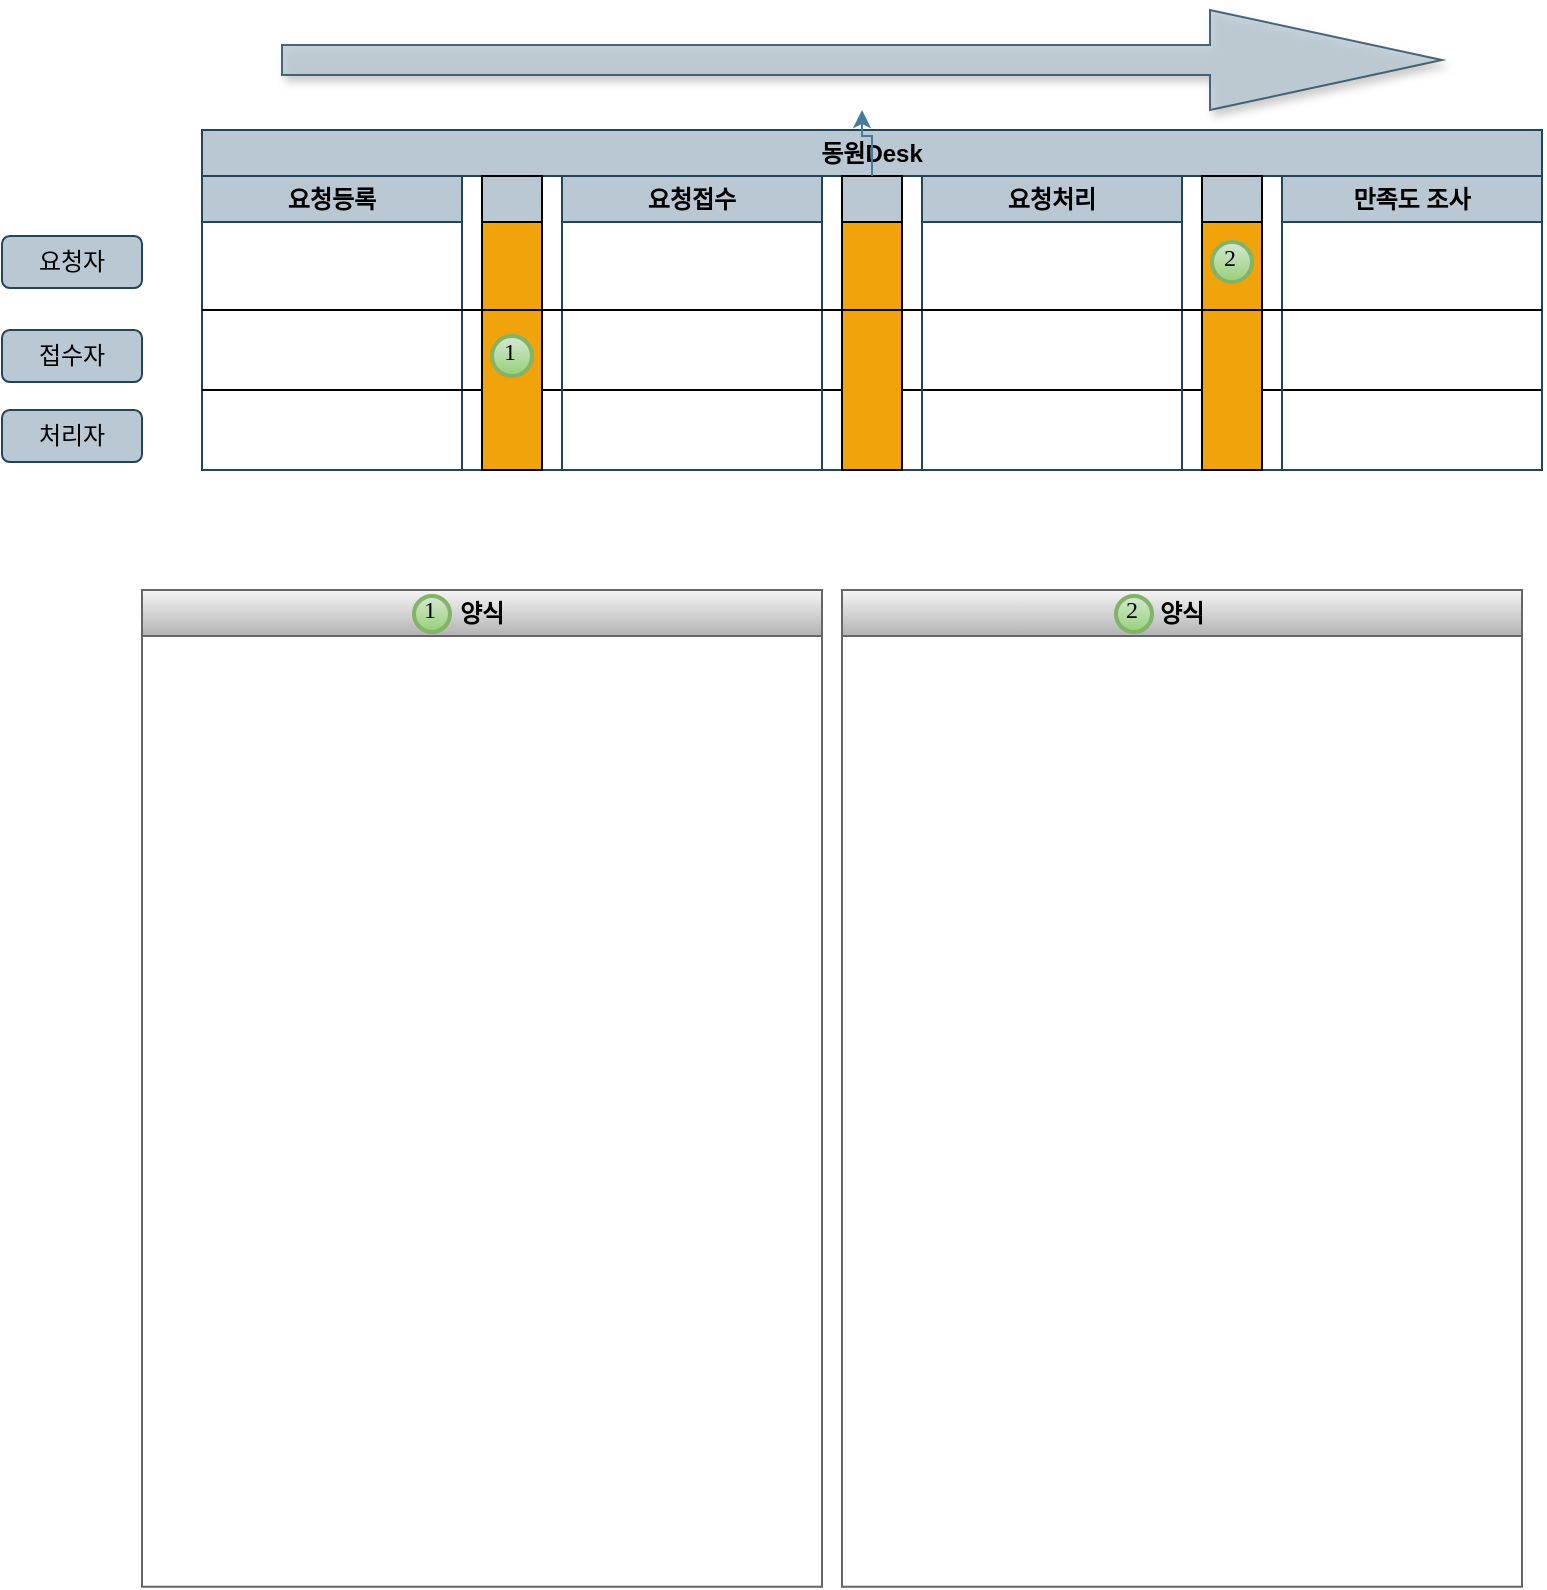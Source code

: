<mxfile version="21.0.10" type="github" pages="4">
  <diagram id="CYxEf5SZH4w97EDfuLLY" name="SR단순">
    <mxGraphModel dx="1183" dy="1794" grid="1" gridSize="10" guides="1" tooltips="1" connect="1" arrows="1" fold="1" page="1" pageScale="1" pageWidth="827" pageHeight="1169" math="0" shadow="0">
      <root>
        <mxCell id="0" />
        <mxCell id="1" parent="0" />
        <mxCell id="g7sWkjGeHu26Rh71iulq-3" value="제목 없는 레이어" parent="0" />
        <mxCell id="g7sWkjGeHu26Rh71iulq-11" value="제목 없는 레이어" parent="0" />
        <mxCell id="g7sWkjGeHu26Rh71iulq-19" value="제목 없는 레이어" parent="0" />
        <mxCell id="g7sWkjGeHu26Rh71iulq-25" value="" style="shape=singleArrow;direction=west;whiteSpace=wrap;html=1;rotation=-180;fillColor=#bac8d3;opacity=80;strokeWidth=1;shadow=1;fontFamily=나눔고딕;rounded=0;labelBackgroundColor=none;strokeColor=#23445d;" vertex="1" parent="g7sWkjGeHu26Rh71iulq-19">
          <mxGeometry x="330" y="-290" width="580" height="50" as="geometry" />
        </mxCell>
        <mxCell id="M0eQ1IDOB_HOf2DSMLBI-16" value="동원Desk" style="swimlane;whiteSpace=wrap;html=1;strokeColor=#23445d;fillColor=#bac8d3;" vertex="1" parent="g7sWkjGeHu26Rh71iulq-19">
          <mxGeometry x="290" y="-230" width="670" height="170" as="geometry" />
        </mxCell>
        <mxCell id="M0eQ1IDOB_HOf2DSMLBI-25" value="요청등록" style="swimlane;whiteSpace=wrap;html=1;strokeColor=#23445d;fillColor=#bac8d3;" vertex="1" parent="M0eQ1IDOB_HOf2DSMLBI-16">
          <mxGeometry y="23" width="130" height="147" as="geometry" />
        </mxCell>
        <mxCell id="sChz2REbi81YPV6OnzVI-2" value="" style="endArrow=none;html=1;rounded=0;strokeColor=#000000;fontColor=#1D3557;fillColor=#A8DADC;" edge="1" parent="M0eQ1IDOB_HOf2DSMLBI-25">
          <mxGeometry width="50" height="50" relative="1" as="geometry">
            <mxPoint y="107" as="sourcePoint" />
            <mxPoint x="670" y="107" as="targetPoint" />
          </mxGeometry>
        </mxCell>
        <mxCell id="M0eQ1IDOB_HOf2DSMLBI-28" value="요청접수" style="swimlane;whiteSpace=wrap;html=1;strokeColor=#23445d;fillColor=#bac8d3;" vertex="1" parent="M0eQ1IDOB_HOf2DSMLBI-16">
          <mxGeometry x="180" y="23" width="130" height="147" as="geometry" />
        </mxCell>
        <mxCell id="M0eQ1IDOB_HOf2DSMLBI-29" value="요청처리" style="swimlane;whiteSpace=wrap;html=1;strokeColor=#23445d;fillColor=#bac8d3;" vertex="1" parent="M0eQ1IDOB_HOf2DSMLBI-16">
          <mxGeometry x="360" y="23" width="130" height="147" as="geometry" />
        </mxCell>
        <mxCell id="Tj8dK4sY7soV5aq9boAc-4" value="" style="swimlane;whiteSpace=wrap;html=1;strokeColor=#000000;fillColor=#bac8d3;startSize=23;gradientColor=none;swimlaneFillColor=#f0a30a;" vertex="1" parent="M0eQ1IDOB_HOf2DSMLBI-16">
          <mxGeometry x="140" y="23" width="30" height="147" as="geometry" />
        </mxCell>
        <mxCell id="QPUQD3V3ZuLYjLemgZ53-8" value="1" style="ellipse;whiteSpace=wrap;html=1;aspect=fixed;strokeWidth=2;fontFamily=Tahoma;spacingBottom=4;spacingRight=2;strokeColor=#82b366;fillColor=#d5e8d4;gradientColor=#97d077;" vertex="1" parent="Tj8dK4sY7soV5aq9boAc-4">
          <mxGeometry x="5" y="80" width="20" height="20" as="geometry" />
        </mxCell>
        <mxCell id="Tj8dK4sY7soV5aq9boAc-5" value="" style="swimlane;whiteSpace=wrap;html=1;strokeColor=#000000;fontColor=#1D3557;fillColor=#bac8d3;swimlaneFillColor=#f0a30a;" vertex="1" parent="M0eQ1IDOB_HOf2DSMLBI-16">
          <mxGeometry x="320" y="23" width="30" height="147" as="geometry" />
        </mxCell>
        <mxCell id="Tj8dK4sY7soV5aq9boAc-7" value="" style="swimlane;whiteSpace=wrap;html=1;strokeColor=#000000;fontColor=#1D3557;fillColor=#bac8d3;swimlaneFillColor=#f0a30a;" vertex="1" parent="M0eQ1IDOB_HOf2DSMLBI-16">
          <mxGeometry x="500" y="23" width="30" height="147" as="geometry" />
        </mxCell>
        <mxCell id="QPUQD3V3ZuLYjLemgZ53-10" value="2" style="ellipse;whiteSpace=wrap;html=1;aspect=fixed;strokeWidth=2;fontFamily=Tahoma;spacingBottom=4;spacingRight=2;strokeColor=#82b366;fillColor=#d5e8d4;gradientColor=#97d077;" vertex="1" parent="Tj8dK4sY7soV5aq9boAc-7">
          <mxGeometry x="5" y="33" width="20" height="20" as="geometry" />
        </mxCell>
        <mxCell id="Tj8dK4sY7soV5aq9boAc-9" value="만족도 조사" style="swimlane;whiteSpace=wrap;html=1;strokeColor=#23445d;fillColor=#bac8d3;" vertex="1" parent="M0eQ1IDOB_HOf2DSMLBI-16">
          <mxGeometry x="540" y="23" width="130" height="147" as="geometry" />
        </mxCell>
        <mxCell id="6nJu7Cn9TYpkHE85FTWk-3" value="요청자" style="rounded=1;whiteSpace=wrap;html=1;strokeColor=#23445d;fillColor=#bac8d3;" vertex="1" parent="g7sWkjGeHu26Rh71iulq-19">
          <mxGeometry x="190" y="-177" width="70" height="26" as="geometry" />
        </mxCell>
        <mxCell id="6nJu7Cn9TYpkHE85FTWk-7" value="접수자" style="rounded=1;whiteSpace=wrap;html=1;strokeColor=#23445d;fillColor=#bac8d3;" vertex="1" parent="g7sWkjGeHu26Rh71iulq-19">
          <mxGeometry x="190" y="-130" width="70" height="26" as="geometry" />
        </mxCell>
        <mxCell id="Bzmo5XfETdzLZSXSkB4d-2" value="양식" style="swimlane;whiteSpace=wrap;html=1;strokeColor=#666666;fillColor=#f5f5f5;gradientColor=#b3b3b3;" vertex="1" parent="g7sWkjGeHu26Rh71iulq-19">
          <mxGeometry x="610" width="340" height="498.36" as="geometry" />
        </mxCell>
        <mxCell id="Bzmo5XfETdzLZSXSkB4d-1" value="" style="shape=image;imageAspect=0;aspect=fixed;verticalLabelPosition=bottom;verticalAlign=top;image=https://s3.us-west-2.amazonaws.com/secure.notion-static.com/43f4925f-48e4-4845-bfed-52a522e2d9b9/Untitled.png?X-Amz-Algorithm=AWS4-HMAC-SHA256&amp;X-Amz-Content-Sha256=UNSIGNED-PAYLOAD&amp;X-Amz-Credential=AKIAT73L2G45EIPT3X45%2F20230322%2Fus-west-2%2Fs3%2Faws4_request&amp;X-Amz-Date=20230322T024430Z&amp;X-Amz-Expires=86400&amp;X-Amz-Signature=76f1e2eccf4436d0d33ba065d165036ab6ec92a5a727b56d61d418a8cda32776&amp;X-Amz-SignedHeaders=host&amp;response-content-disposition=filename%3D%22Untitled.png%22&amp;x-id=GetObject;" vertex="1" parent="Bzmo5XfETdzLZSXSkB4d-2">
          <mxGeometry x="8.25" y="30" width="323.5" height="458.36" as="geometry" />
        </mxCell>
        <mxCell id="Bzmo5XfETdzLZSXSkB4d-4" value="양식" style="swimlane;whiteSpace=wrap;html=1;strokeColor=#666666;fillColor=#f5f5f5;gradientColor=#b3b3b3;" vertex="1" parent="g7sWkjGeHu26Rh71iulq-19">
          <mxGeometry x="260" width="340" height="498.36" as="geometry" />
        </mxCell>
        <mxCell id="RqzgtR6rhyN8UyeZPWzu-1" value="" style="shape=image;imageAspect=0;aspect=fixed;verticalLabelPosition=bottom;verticalAlign=top;image=https://s3.us-west-2.amazonaws.com/secure.notion-static.com/8b848018-8652-49fc-b0d0-7850566c2891/Untitled.png?X-Amz-Algorithm=AWS4-HMAC-SHA256&amp;X-Amz-Content-Sha256=UNSIGNED-PAYLOAD&amp;X-Amz-Credential=AKIAT73L2G45EIPT3X45%2F20230322%2Fus-west-2%2Fs3%2Faws4_request&amp;X-Amz-Date=20230322T023051Z&amp;X-Amz-Expires=86400&amp;X-Amz-Signature=70ce75d2d4bee70a3c44dad33efde21786bf1ee302e874ceed7c8f8767e6a81d&amp;X-Amz-SignedHeaders=host&amp;response-content-disposition=filename%3D%22Untitled.png%22&amp;x-id=GetObject;" vertex="1" parent="Bzmo5XfETdzLZSXSkB4d-4">
          <mxGeometry x="28.05" y="34.68" width="283.91" height="429" as="geometry" />
        </mxCell>
        <mxCell id="QPUQD3V3ZuLYjLemgZ53-12" value="1" style="ellipse;whiteSpace=wrap;html=1;aspect=fixed;strokeWidth=2;fontFamily=Tahoma;spacingBottom=4;spacingRight=2;strokeColor=#82b366;fillColor=#d5e8d4;gradientColor=#97d077;" vertex="1" parent="Bzmo5XfETdzLZSXSkB4d-4">
          <mxGeometry x="136" y="3" width="18" height="18" as="geometry" />
        </mxCell>
        <mxCell id="QPUQD3V3ZuLYjLemgZ53-5" value="" style="endArrow=none;html=1;rounded=0;strokeColor=#000000;fontColor=#1D3557;fillColor=#A8DADC;" edge="1" parent="g7sWkjGeHu26Rh71iulq-19">
          <mxGeometry width="50" height="50" relative="1" as="geometry">
            <mxPoint x="290" y="-140" as="sourcePoint" />
            <mxPoint x="960" y="-140" as="targetPoint" />
          </mxGeometry>
        </mxCell>
        <mxCell id="QPUQD3V3ZuLYjLemgZ53-13" value="2" style="ellipse;whiteSpace=wrap;html=1;aspect=fixed;strokeWidth=2;fontFamily=Tahoma;spacingBottom=4;spacingRight=2;strokeColor=#82b366;fillColor=#d5e8d4;gradientColor=#97d077;" vertex="1" parent="g7sWkjGeHu26Rh71iulq-19">
          <mxGeometry x="747" y="3" width="18" height="18" as="geometry" />
        </mxCell>
        <mxCell id="sChz2REbi81YPV6OnzVI-1" value="" style="edgeStyle=orthogonalEdgeStyle;rounded=0;orthogonalLoop=1;jettySize=auto;html=1;strokeColor=#457B9D;fontColor=#1D3557;fillColor=#A8DADC;" edge="1" parent="g7sWkjGeHu26Rh71iulq-19" source="Tj8dK4sY7soV5aq9boAc-5" target="g7sWkjGeHu26Rh71iulq-25">
          <mxGeometry relative="1" as="geometry" />
        </mxCell>
        <mxCell id="sChz2REbi81YPV6OnzVI-3" value="처리자" style="rounded=1;whiteSpace=wrap;html=1;strokeColor=#23445d;fillColor=#bac8d3;" vertex="1" parent="g7sWkjGeHu26Rh71iulq-19">
          <mxGeometry x="190" y="-90" width="70" height="26" as="geometry" />
        </mxCell>
      </root>
    </mxGraphModel>
  </diagram>
  <diagram name="SR데이터수정2" id="74e2e168-ea6b-b213-b513-2b3c1d86103e">
    <mxGraphModel dx="1420" dy="1600" grid="1" gridSize="10" guides="1" tooltips="1" connect="1" arrows="1" fold="1" page="1" pageScale="1" pageWidth="1100" pageHeight="850" background="none" math="0" shadow="0">
      <root>
        <mxCell id="0" />
        <mxCell id="1" parent="0" />
        <mxCell id="ByPfB1TGshxloE6pgPSz-1" value="" style="shape=singleArrow;direction=west;whiteSpace=wrap;html=1;rotation=-180;fillColor=#bac8d3;opacity=80;strokeWidth=1;shadow=1;fontFamily=나눔고딕;rounded=0;labelBackgroundColor=none;strokeColor=#23445d;" vertex="1" parent="1">
          <mxGeometry x="330" y="-290" width="775" height="50" as="geometry" />
        </mxCell>
        <mxCell id="uzHDUdc0_aoSdo2malCz-1" value="양식" style="swimlane;whiteSpace=wrap;html=1;strokeColor=#b46504;fillColor=#fad7ac;" vertex="1" parent="1">
          <mxGeometry x="570" width="340" height="498.36" as="geometry" />
        </mxCell>
        <mxCell id="uzHDUdc0_aoSdo2malCz-3" value="양식" style="swimlane;whiteSpace=wrap;html=1;strokeColor=#b46504;fillColor=#fad7ac;" vertex="1" parent="1">
          <mxGeometry x="220" width="340" height="498.36" as="geometry" />
        </mxCell>
        <mxCell id="4EP1XrkLFuM-ZVI9OaOq-1" value="양식" style="swimlane;whiteSpace=wrap;html=1;strokeColor=#b46504;fillColor=#fad7ac;" vertex="1" parent="1">
          <mxGeometry x="920" width="340" height="498.36" as="geometry" />
        </mxCell>
        <mxCell id="fGh4EiDcdxts0cLHmMWE-1" value="동원Desk" style="swimlane;whiteSpace=wrap;html=1;strokeColor=#23445d;fillColor=#bac8d3;" vertex="1" parent="1">
          <mxGeometry x="290" y="-230" width="850" height="210" as="geometry" />
        </mxCell>
        <mxCell id="fGh4EiDcdxts0cLHmMWE-11" value="" style="swimlane;whiteSpace=wrap;html=1;strokeColor=#000000;fontColor=#1D3557;fillColor=#bac8d3;swimlaneFillColor=#f0a30a;" vertex="1" parent="fGh4EiDcdxts0cLHmMWE-1">
          <mxGeometry x="500" y="23" width="30" height="187" as="geometry" />
        </mxCell>
        <mxCell id="fGh4EiDcdxts0cLHmMWE-12" value="2" style="ellipse;whiteSpace=wrap;html=1;aspect=fixed;strokeWidth=2;fontFamily=Tahoma;spacingBottom=4;spacingRight=2;strokeColor=#82b366;fillColor=#d5e8d4;gradientColor=#97d077;" vertex="1" parent="fGh4EiDcdxts0cLHmMWE-11">
          <mxGeometry x="5" y="157" width="20" height="20" as="geometry" />
        </mxCell>
        <mxCell id="mo-QfA7pw_Ctone-eFpO-1" value="" style="swimlane;whiteSpace=wrap;html=1;strokeColor=#000000;fontColor=#1D3557;fillColor=#bac8d3;swimlaneFillColor=#f0a30a;" vertex="1" parent="fGh4EiDcdxts0cLHmMWE-1">
          <mxGeometry x="680" y="23" width="30" height="187" as="geometry" />
        </mxCell>
        <mxCell id="mo-QfA7pw_Ctone-eFpO-2" value="3" style="ellipse;whiteSpace=wrap;html=1;aspect=fixed;strokeWidth=2;fontFamily=Tahoma;spacingBottom=4;spacingRight=2;strokeColor=#82b366;fillColor=#d5e8d4;gradientColor=#97d077;" vertex="1" parent="mo-QfA7pw_Ctone-eFpO-1">
          <mxGeometry x="5" y="33" width="20" height="20" as="geometry" />
        </mxCell>
        <mxCell id="fGh4EiDcdxts0cLHmMWE-10" value="" style="swimlane;whiteSpace=wrap;html=1;strokeColor=#000000;fontColor=#1D3557;fillColor=#bac8d3;swimlaneFillColor=#f0a30a;" vertex="1" parent="fGh4EiDcdxts0cLHmMWE-1">
          <mxGeometry x="320" y="23" width="30" height="187" as="geometry">
            <mxRectangle x="320" y="23" width="50" height="40" as="alternateBounds" />
          </mxGeometry>
        </mxCell>
        <mxCell id="fGh4EiDcdxts0cLHmMWE-8" value="" style="swimlane;whiteSpace=wrap;html=1;startSize=23;fillColor=#bac8d3;strokeColor=#000000;fontColor=#000000;swimlaneFillColor=#f0a30a;gradientColor=none;" vertex="1" parent="fGh4EiDcdxts0cLHmMWE-1">
          <mxGeometry x="140" y="23" width="30" height="187" as="geometry" />
        </mxCell>
        <mxCell id="fGh4EiDcdxts0cLHmMWE-9" value="1" style="ellipse;whiteSpace=wrap;html=1;aspect=fixed;strokeWidth=2;fontFamily=Tahoma;spacingBottom=4;spacingRight=2;strokeColor=#82b366;fillColor=#d5e8d4;gradientColor=#97d077;" vertex="1" parent="fGh4EiDcdxts0cLHmMWE-8">
          <mxGeometry x="5" y="80" width="20" height="20" as="geometry" />
        </mxCell>
        <mxCell id="fGh4EiDcdxts0cLHmMWE-2" value="요청등록" style="swimlane;whiteSpace=wrap;html=1;strokeColor=#23445d;fillColor=#bac8d3;" vertex="1" parent="fGh4EiDcdxts0cLHmMWE-1">
          <mxGeometry y="23" width="130" height="187" as="geometry" />
        </mxCell>
        <mxCell id="0xZLmXcqVQH2jk5XXrSn-1" value="" style="endArrow=none;html=1;rounded=0;strokeColor=#000000;fontColor=#1D3557;fillColor=#A8DADC;" edge="1" parent="fGh4EiDcdxts0cLHmMWE-2">
          <mxGeometry width="50" height="50" relative="1" as="geometry">
            <mxPoint y="107" as="sourcePoint" />
            <mxPoint x="850" y="107" as="targetPoint" />
          </mxGeometry>
        </mxCell>
        <mxCell id="hDgkwJy8at_yvYJVaF5t-2" value="" style="endArrow=none;html=1;rounded=0;strokeColor=#000000;fontColor=#1D3557;fillColor=#A8DADC;" edge="1" parent="fGh4EiDcdxts0cLHmMWE-2">
          <mxGeometry width="50" height="50" relative="1" as="geometry">
            <mxPoint y="147" as="sourcePoint" />
            <mxPoint x="850" y="147" as="targetPoint" />
          </mxGeometry>
        </mxCell>
        <mxCell id="fGh4EiDcdxts0cLHmMWE-3" value="요청접수" style="swimlane;whiteSpace=wrap;html=1;strokeColor=#23445d;fillColor=#bac8d3;" vertex="1" parent="fGh4EiDcdxts0cLHmMWE-1">
          <mxGeometry x="180" y="23" width="130" height="187" as="geometry" />
        </mxCell>
        <mxCell id="fGh4EiDcdxts0cLHmMWE-4" value="처리자" style="rounded=1;whiteSpace=wrap;html=1;strokeColor=#23445d;fillColor=#bac8d3;" vertex="1" parent="fGh4EiDcdxts0cLHmMWE-3">
          <mxGeometry x="75" y="79.5" width="50" height="16" as="geometry" />
        </mxCell>
        <mxCell id="fGh4EiDcdxts0cLHmMWE-5" style="edgeStyle=orthogonalEdgeStyle;rounded=0;orthogonalLoop=1;jettySize=auto;html=1;entryX=0;entryY=0.5;entryDx=0;entryDy=0;strokeColor=#457B9D;fontColor=#1D3557;fillColor=#A8DADC;" edge="1" parent="fGh4EiDcdxts0cLHmMWE-3" target="fGh4EiDcdxts0cLHmMWE-4">
          <mxGeometry relative="1" as="geometry">
            <mxPoint x="55" y="87.5" as="sourcePoint" />
          </mxGeometry>
        </mxCell>
        <mxCell id="fGh4EiDcdxts0cLHmMWE-6" value="접수자" style="rounded=1;whiteSpace=wrap;html=1;strokeColor=#23445d;fillColor=#bac8d3;" vertex="1" parent="fGh4EiDcdxts0cLHmMWE-3">
          <mxGeometry x="5" y="79.5" width="50" height="16" as="geometry" />
        </mxCell>
        <mxCell id="fGh4EiDcdxts0cLHmMWE-7" value="요청처리" style="swimlane;whiteSpace=wrap;html=1;strokeColor=#23445d;fillColor=#bac8d3;" vertex="1" parent="fGh4EiDcdxts0cLHmMWE-1">
          <mxGeometry x="360" y="23" width="130" height="187" as="geometry" />
        </mxCell>
        <mxCell id="fGh4EiDcdxts0cLHmMWE-13" value="처리승인" style="swimlane;whiteSpace=wrap;html=1;strokeColor=#23445d;fillColor=#bac8d3;" vertex="1" parent="fGh4EiDcdxts0cLHmMWE-1">
          <mxGeometry x="540" y="23" width="130" height="187" as="geometry" />
        </mxCell>
        <mxCell id="mo-QfA7pw_Ctone-eFpO-3" value="만족도 조사" style="swimlane;whiteSpace=wrap;html=1;strokeColor=#23445d;fillColor=#bac8d3;" vertex="1" parent="fGh4EiDcdxts0cLHmMWE-1">
          <mxGeometry x="720" y="23" width="130" height="187" as="geometry" />
        </mxCell>
        <mxCell id="fGh4EiDcdxts0cLHmMWE-14" value="요청자" style="rounded=1;whiteSpace=wrap;html=1;strokeColor=#23445d;fillColor=#bac8d3;" vertex="1" parent="1">
          <mxGeometry x="190" y="-177" width="70" height="26" as="geometry" />
        </mxCell>
        <mxCell id="fGh4EiDcdxts0cLHmMWE-15" value="접수자" style="rounded=1;whiteSpace=wrap;html=1;strokeColor=#23445d;fillColor=#bac8d3;" vertex="1" parent="1">
          <mxGeometry x="190" y="-130" width="70" height="26" as="geometry" />
        </mxCell>
        <mxCell id="0xZLmXcqVQH2jk5XXrSn-2" value="처리자" style="rounded=1;whiteSpace=wrap;html=1;strokeColor=#23445d;fillColor=#bac8d3;" vertex="1" parent="1">
          <mxGeometry x="190" y="-90" width="70" height="26" as="geometry" />
        </mxCell>
        <mxCell id="fGh4EiDcdxts0cLHmMWE-16" value="" style="endArrow=none;html=1;rounded=0;strokeColor=#000000;fontColor=#1D3557;fillColor=#A8DADC;" edge="1" parent="1">
          <mxGeometry width="50" height="50" relative="1" as="geometry">
            <mxPoint x="290" y="-140" as="sourcePoint" />
            <mxPoint x="1140" y="-140" as="targetPoint" />
          </mxGeometry>
        </mxCell>
        <mxCell id="hDgkwJy8at_yvYJVaF5t-1" value="승인자" style="rounded=1;whiteSpace=wrap;html=1;strokeColor=#23445d;fillColor=#bac8d3;" vertex="1" parent="1">
          <mxGeometry x="190" y="-50" width="70" height="26" as="geometry" />
        </mxCell>
      </root>
    </mxGraphModel>
  </diagram>
  <diagram id="74L85ybClBBg5ulOILko" name="CR">
    <mxGraphModel dx="1420" dy="1919" grid="1" gridSize="10" guides="1" tooltips="1" connect="1" arrows="1" fold="1" page="1" pageScale="1" pageWidth="827" pageHeight="1169" math="0" shadow="0">
      <root>
        <mxCell id="0" />
        <mxCell id="1" parent="0" />
        <mxCell id="yqqvcgakHu76jTQ3JiNa-1" value="" style="shape=singleArrow;direction=west;whiteSpace=wrap;html=1;rotation=-180;fillColor=#bac8d3;opacity=80;strokeWidth=1;shadow=1;fontFamily=나눔고딕;rounded=0;labelBackgroundColor=none;strokeColor=#23445d;" vertex="1" parent="1">
          <mxGeometry x="170" y="-290" width="1405" height="50" as="geometry" />
        </mxCell>
        <mxCell id="yqqvcgakHu76jTQ3JiNa-2" value="동원Desk" style="swimlane;whiteSpace=wrap;html=1;strokeColor=#23445d;fillColor=#bac8d3;" vertex="1" parent="1">
          <mxGeometry x="140" y="-230" width="1470" height="240" as="geometry" />
        </mxCell>
        <mxCell id="yqqvcgakHu76jTQ3JiNa-3" value="요청등록" style="swimlane;whiteSpace=wrap;html=1;strokeColor=#23445d;fillColor=#bac8d3;" vertex="1" parent="yqqvcgakHu76jTQ3JiNa-2">
          <mxGeometry y="23" width="105" height="217" as="geometry" />
        </mxCell>
        <mxCell id="aJ1AgPYpSGj4T-S9qsvX-1" value="" style="endArrow=none;html=1;rounded=0;strokeColor=#000000;fontColor=#1D3557;fillColor=#A8DADC;" edge="1" parent="yqqvcgakHu76jTQ3JiNa-3">
          <mxGeometry width="50" height="50" relative="1" as="geometry">
            <mxPoint y="167" as="sourcePoint" />
            <mxPoint x="1470" y="167" as="targetPoint" />
          </mxGeometry>
        </mxCell>
        <mxCell id="yqqvcgakHu76jTQ3JiNa-24" value="요청접수" style="swimlane;whiteSpace=wrap;html=1;strokeColor=#23445d;fillColor=#bac8d3;" vertex="1" parent="yqqvcgakHu76jTQ3JiNa-2">
          <mxGeometry x="105" y="23" width="105" height="217" as="geometry" />
        </mxCell>
        <mxCell id="yqqvcgakHu76jTQ3JiNa-27" value="변경계획" style="swimlane;whiteSpace=wrap;html=1;strokeColor=#23445d;fillColor=#bac8d3;" vertex="1" parent="yqqvcgakHu76jTQ3JiNa-2">
          <mxGeometry x="210" y="23" width="105" height="217" as="geometry" />
        </mxCell>
        <mxCell id="yqqvcgakHu76jTQ3JiNa-30" value="변경승인" style="swimlane;whiteSpace=wrap;html=1;strokeColor=#23445d;fillColor=#bac8d3;" vertex="1" parent="yqqvcgakHu76jTQ3JiNa-2">
          <mxGeometry x="315" y="23" width="105" height="217" as="geometry" />
        </mxCell>
        <mxCell id="yqqvcgakHu76jTQ3JiNa-42" value="배포요청" style="swimlane;whiteSpace=wrap;html=1;strokeColor=#23445d;fillColor=#bac8d3;" vertex="1" parent="yqqvcgakHu76jTQ3JiNa-2">
          <mxGeometry x="735" y="23" width="105" height="217" as="geometry" />
        </mxCell>
        <mxCell id="yqqvcgakHu76jTQ3JiNa-74" value="" style="endArrow=none;html=1;rounded=0;strokeColor=#000000;fontColor=#1D3557;fillColor=#A8DADC;" edge="1" parent="yqqvcgakHu76jTQ3JiNa-42">
          <mxGeometry width="50" height="50" relative="1" as="geometry">
            <mxPoint x="-735" y="117" as="sourcePoint" />
            <mxPoint x="735" y="117" as="targetPoint" />
          </mxGeometry>
        </mxCell>
        <mxCell id="yqqvcgakHu76jTQ3JiNa-45" value="배포승인" style="swimlane;whiteSpace=wrap;html=1;strokeColor=#23445d;fillColor=#bac8d3;" vertex="1" parent="yqqvcgakHu76jTQ3JiNa-2">
          <mxGeometry x="840" y="23" width="105" height="217" as="geometry" />
        </mxCell>
        <mxCell id="yqqvcgakHu76jTQ3JiNa-48" value="운영배포" style="swimlane;whiteSpace=wrap;html=1;strokeColor=#23445d;fillColor=#bac8d3;" vertex="1" parent="yqqvcgakHu76jTQ3JiNa-2">
          <mxGeometry x="945" y="23" width="105" height="217" as="geometry" />
        </mxCell>
        <mxCell id="yqqvcgakHu76jTQ3JiNa-36" value="구현 및 테스트" style="swimlane;whiteSpace=wrap;html=1;strokeColor=#23445d;fillColor=#bac8d3;" vertex="1" parent="yqqvcgakHu76jTQ3JiNa-2">
          <mxGeometry x="525" y="23" width="105" height="217" as="geometry" />
        </mxCell>
        <mxCell id="yqqvcgakHu76jTQ3JiNa-39" value="요청자테스트" style="swimlane;whiteSpace=wrap;html=1;strokeColor=#23445d;fillColor=#bac8d3;" vertex="1" parent="yqqvcgakHu76jTQ3JiNa-2">
          <mxGeometry x="630" y="23" width="105" height="217" as="geometry" />
        </mxCell>
        <mxCell id="yqqvcgakHu76jTQ3JiNa-51" value="배포확인" style="swimlane;whiteSpace=wrap;html=1;strokeColor=#23445d;fillColor=#bac8d3;" vertex="1" parent="yqqvcgakHu76jTQ3JiNa-2">
          <mxGeometry x="1050" y="23" width="105" height="217" as="geometry" />
        </mxCell>
        <mxCell id="yqqvcgakHu76jTQ3JiNa-60" value="만족도조사" style="swimlane;whiteSpace=wrap;html=1;strokeColor=#23445d;fillColor=#bac8d3;startSize=23;" vertex="1" parent="yqqvcgakHu76jTQ3JiNa-2">
          <mxGeometry x="1365" y="23" width="105" height="217" as="geometry" />
        </mxCell>
        <mxCell id="yqqvcgakHu76jTQ3JiNa-54" value="최종확인" style="swimlane;whiteSpace=wrap;html=1;strokeColor=#23445d;fillColor=#bac8d3;" vertex="1" parent="yqqvcgakHu76jTQ3JiNa-2">
          <mxGeometry x="1155" y="23" width="105" height="217" as="geometry" />
        </mxCell>
        <mxCell id="yqqvcgakHu76jTQ3JiNa-57" value="최종결재" style="swimlane;whiteSpace=wrap;html=1;strokeColor=#23445d;fillColor=#bac8d3;startSize=23;" vertex="1" parent="yqqvcgakHu76jTQ3JiNa-2">
          <mxGeometry x="1260" y="23" width="105" height="217" as="geometry" />
        </mxCell>
        <mxCell id="yqqvcgakHu76jTQ3JiNa-33" value="담당자배정" style="swimlane;whiteSpace=wrap;html=1;strokeColor=#23445d;fillColor=#bac8d3;" vertex="1" parent="yqqvcgakHu76jTQ3JiNa-2">
          <mxGeometry x="420" y="23" width="105" height="217" as="geometry" />
        </mxCell>
        <mxCell id="yqqvcgakHu76jTQ3JiNa-11" value="요청자" style="rounded=1;whiteSpace=wrap;html=1;strokeColor=#23445d;fillColor=#bac8d3;" vertex="1" parent="1">
          <mxGeometry x="40" y="-177" width="70" height="26" as="geometry" />
        </mxCell>
        <mxCell id="yqqvcgakHu76jTQ3JiNa-12" value="처리자" style="rounded=1;whiteSpace=wrap;html=1;strokeColor=#23445d;fillColor=#bac8d3;" vertex="1" parent="1">
          <mxGeometry x="40" y="-80" width="70" height="26" as="geometry" />
        </mxCell>
        <mxCell id="yqqvcgakHu76jTQ3JiNa-16" value="승인자" style="rounded=1;whiteSpace=wrap;html=1;strokeColor=#23445d;fillColor=#bac8d3;" vertex="1" parent="1">
          <mxGeometry x="40" y="-30" width="70" height="26" as="geometry" />
        </mxCell>
        <mxCell id="yqqvcgakHu76jTQ3JiNa-18" value="양식" style="swimlane;whiteSpace=wrap;html=1;strokeColor=#b46504;fillColor=#fad7ac;" vertex="1" parent="1">
          <mxGeometry x="570" y="310" width="340" height="498.36" as="geometry" />
        </mxCell>
        <mxCell id="yqqvcgakHu76jTQ3JiNa-19" value="양식" style="swimlane;whiteSpace=wrap;html=1;strokeColor=#b46504;fillColor=#fad7ac;" vertex="1" parent="1">
          <mxGeometry x="220" y="310" width="340" height="498.36" as="geometry" />
        </mxCell>
        <mxCell id="yqqvcgakHu76jTQ3JiNa-20" value="양식" style="swimlane;whiteSpace=wrap;html=1;strokeColor=#b46504;fillColor=#fad7ac;" vertex="1" parent="1">
          <mxGeometry x="920" y="310" width="340" height="498.36" as="geometry" />
        </mxCell>
        <mxCell id="yqqvcgakHu76jTQ3JiNa-72" value="" style="endArrow=none;html=1;rounded=0;strokeColor=#000000;fontColor=#1D3557;fillColor=#A8DADC;" edge="1" parent="1">
          <mxGeometry width="50" height="50" relative="1" as="geometry">
            <mxPoint x="140" y="-140" as="sourcePoint" />
            <mxPoint x="1610" y="-140" as="targetPoint" />
          </mxGeometry>
        </mxCell>
        <mxCell id="aJ1AgPYpSGj4T-S9qsvX-2" value="접수자" style="rounded=1;whiteSpace=wrap;html=1;strokeColor=#23445d;fillColor=#bac8d3;" vertex="1" parent="1">
          <mxGeometry x="40" y="-130" width="70" height="26" as="geometry" />
        </mxCell>
      </root>
    </mxGraphModel>
  </diagram>
  <diagram id="QibEj4I07IIa_-wFDArG" name="납기조정">
    <mxGraphModel dx="1434" dy="764" grid="1" gridSize="10" guides="1" tooltips="1" connect="1" arrows="1" fold="1" page="1" pageScale="1" pageWidth="827" pageHeight="1169" math="0" shadow="0">
      <root>
        <mxCell id="0" />
        <mxCell id="1" parent="0" />
      </root>
    </mxGraphModel>
  </diagram>
</mxfile>
